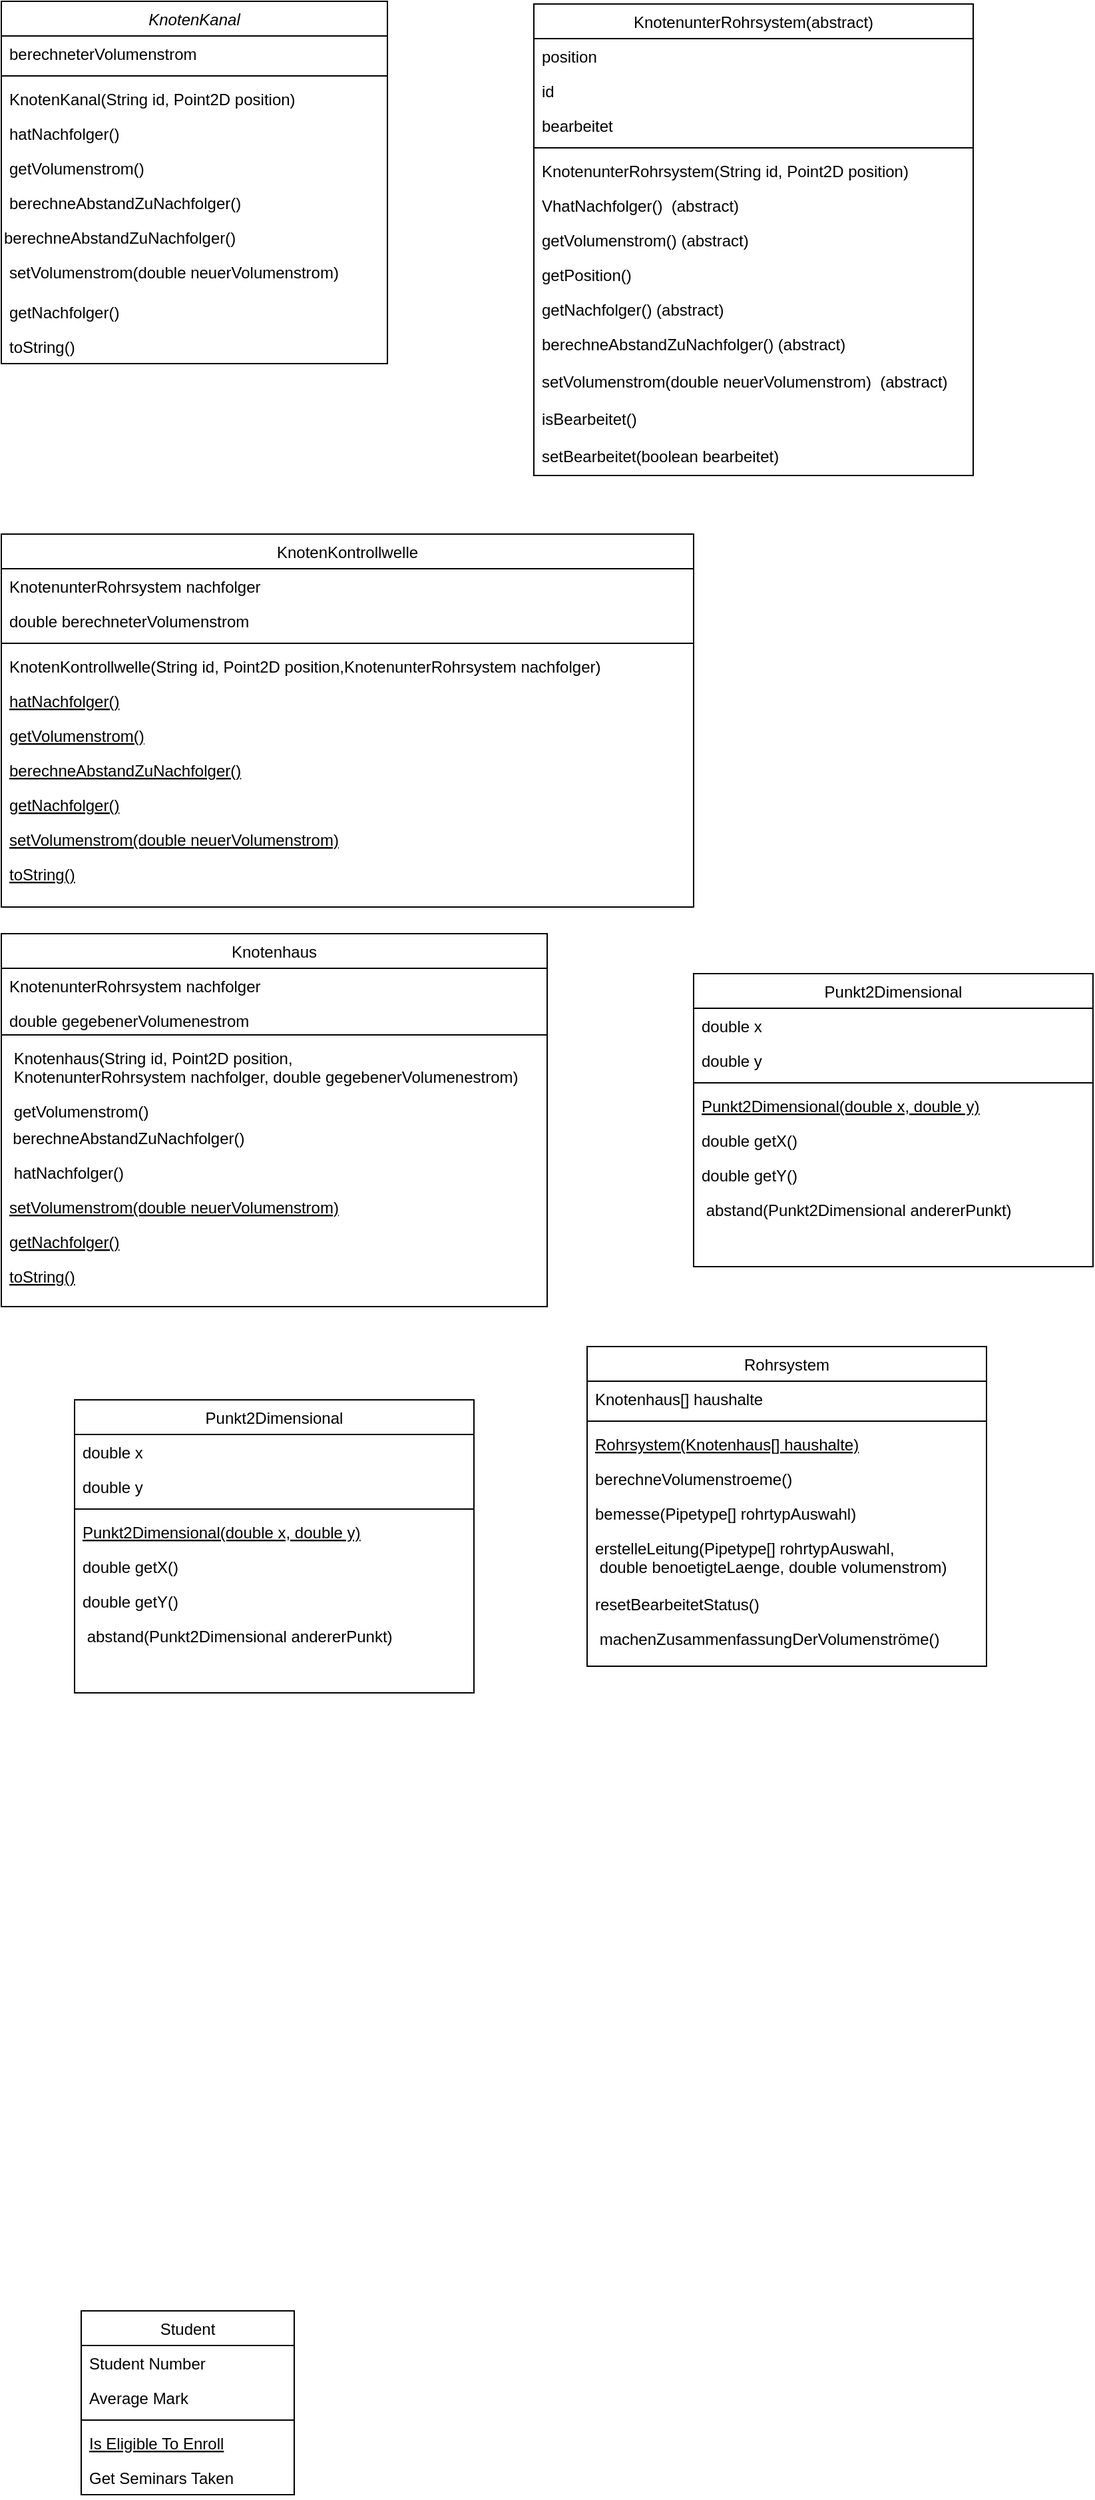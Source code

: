 <mxfile version="21.0.6" type="github">
  <diagram id="C5RBs43oDa-KdzZeNtuy" name="Page-1">
    <mxGraphModel dx="880" dy="522" grid="1" gridSize="10" guides="1" tooltips="1" connect="1" arrows="1" fold="1" page="1" pageScale="1" pageWidth="827" pageHeight="1169" math="0" shadow="0">
      <root>
        <mxCell id="WIyWlLk6GJQsqaUBKTNV-0" />
        <mxCell id="WIyWlLk6GJQsqaUBKTNV-1" parent="WIyWlLk6GJQsqaUBKTNV-0" />
        <mxCell id="zkfFHV4jXpPFQw0GAbJ--0" value="KnotenKanal" style="swimlane;fontStyle=2;align=center;verticalAlign=top;childLayout=stackLayout;horizontal=1;startSize=26;horizontalStack=0;resizeParent=1;resizeLast=0;collapsible=1;marginBottom=0;rounded=0;shadow=0;strokeWidth=1;" parent="WIyWlLk6GJQsqaUBKTNV-1" vertex="1">
          <mxGeometry y="20" width="290" height="272" as="geometry">
            <mxRectangle x="10" y="20" width="160" height="26" as="alternateBounds" />
          </mxGeometry>
        </mxCell>
        <mxCell id="zkfFHV4jXpPFQw0GAbJ--5" value="berechneterVolumenstrom" style="text;align=left;verticalAlign=top;spacingLeft=4;spacingRight=4;overflow=hidden;rotatable=0;points=[[0,0.5],[1,0.5]];portConstraint=eastwest;" parent="zkfFHV4jXpPFQw0GAbJ--0" vertex="1">
          <mxGeometry y="26" width="290" height="26" as="geometry" />
        </mxCell>
        <mxCell id="zkfFHV4jXpPFQw0GAbJ--4" value="" style="line;html=1;strokeWidth=1;align=left;verticalAlign=middle;spacingTop=-1;spacingLeft=3;spacingRight=3;rotatable=0;labelPosition=right;points=[];portConstraint=eastwest;" parent="zkfFHV4jXpPFQw0GAbJ--0" vertex="1">
          <mxGeometry y="52" width="290" height="8" as="geometry" />
        </mxCell>
        <mxCell id="zkfFHV4jXpPFQw0GAbJ--1" value="KnotenKanal(String id, Point2D position)" style="text;align=left;verticalAlign=top;spacingLeft=4;spacingRight=4;overflow=hidden;rotatable=0;points=[[0,0.5],[1,0.5]];portConstraint=eastwest;" parent="zkfFHV4jXpPFQw0GAbJ--0" vertex="1">
          <mxGeometry y="60" width="290" height="26" as="geometry" />
        </mxCell>
        <mxCell id="zkfFHV4jXpPFQw0GAbJ--2" value="hatNachfolger()" style="text;align=left;verticalAlign=top;spacingLeft=4;spacingRight=4;overflow=hidden;rotatable=0;points=[[0,0.5],[1,0.5]];portConstraint=eastwest;rounded=0;shadow=0;html=0;" parent="zkfFHV4jXpPFQw0GAbJ--0" vertex="1">
          <mxGeometry y="86" width="290" height="26" as="geometry" />
        </mxCell>
        <mxCell id="zkfFHV4jXpPFQw0GAbJ--3" value="getVolumenstrom()" style="text;align=left;verticalAlign=top;spacingLeft=4;spacingRight=4;overflow=hidden;rotatable=0;points=[[0,0.5],[1,0.5]];portConstraint=eastwest;rounded=0;shadow=0;html=0;" parent="zkfFHV4jXpPFQw0GAbJ--0" vertex="1">
          <mxGeometry y="112" width="290" height="26" as="geometry" />
        </mxCell>
        <mxCell id="HBbwDd3GigiQVLhsnG5Q-20" value="berechneAbstandZuNachfolger()" style="text;align=left;verticalAlign=top;spacingLeft=4;spacingRight=4;overflow=hidden;rotatable=0;points=[[0,0.5],[1,0.5]];portConstraint=eastwest;rounded=0;shadow=0;html=0;" vertex="1" parent="zkfFHV4jXpPFQw0GAbJ--0">
          <mxGeometry y="138" width="290" height="26" as="geometry" />
        </mxCell>
        <mxCell id="HBbwDd3GigiQVLhsnG5Q-19" value="berechneAbstandZuNachfolger()" style="text;whiteSpace=wrap;html=1;" vertex="1" parent="zkfFHV4jXpPFQw0GAbJ--0">
          <mxGeometry y="164" width="290" height="26" as="geometry" />
        </mxCell>
        <mxCell id="HBbwDd3GigiQVLhsnG5Q-22" value="setVolumenstrom(double neuerVolumenstrom)" style="text;align=left;verticalAlign=top;spacingLeft=4;spacingRight=4;overflow=hidden;rotatable=0;points=[[0,0.5],[1,0.5]];portConstraint=eastwest;rounded=0;shadow=0;html=0;" vertex="1" parent="zkfFHV4jXpPFQw0GAbJ--0">
          <mxGeometry y="190" width="290" height="30" as="geometry" />
        </mxCell>
        <mxCell id="HBbwDd3GigiQVLhsnG5Q-21" value="getNachfolger()" style="text;align=left;verticalAlign=top;spacingLeft=4;spacingRight=4;overflow=hidden;rotatable=0;points=[[0,0.5],[1,0.5]];portConstraint=eastwest;rounded=0;shadow=0;html=0;" vertex="1" parent="zkfFHV4jXpPFQw0GAbJ--0">
          <mxGeometry y="220" width="290" height="26" as="geometry" />
        </mxCell>
        <mxCell id="HBbwDd3GigiQVLhsnG5Q-23" value="toString()" style="text;align=left;verticalAlign=top;spacingLeft=4;spacingRight=4;overflow=hidden;rotatable=0;points=[[0,0.5],[1,0.5]];portConstraint=eastwest;rounded=0;shadow=0;html=0;" vertex="1" parent="zkfFHV4jXpPFQw0GAbJ--0">
          <mxGeometry y="246" width="290" height="26" as="geometry" />
        </mxCell>
        <mxCell id="zkfFHV4jXpPFQw0GAbJ--6" value="KnotenKontrollwelle" style="swimlane;fontStyle=0;align=center;verticalAlign=top;childLayout=stackLayout;horizontal=1;startSize=26;horizontalStack=0;resizeParent=1;resizeLast=0;collapsible=1;marginBottom=0;rounded=0;shadow=0;strokeWidth=1;" parent="WIyWlLk6GJQsqaUBKTNV-1" vertex="1">
          <mxGeometry y="420" width="520" height="280" as="geometry">
            <mxRectangle x="130" y="380" width="160" height="26" as="alternateBounds" />
          </mxGeometry>
        </mxCell>
        <mxCell id="zkfFHV4jXpPFQw0GAbJ--7" value="KnotenunterRohrsystem nachfolger" style="text;align=left;verticalAlign=top;spacingLeft=4;spacingRight=4;overflow=hidden;rotatable=0;points=[[0,0.5],[1,0.5]];portConstraint=eastwest;" parent="zkfFHV4jXpPFQw0GAbJ--6" vertex="1">
          <mxGeometry y="26" width="520" height="26" as="geometry" />
        </mxCell>
        <mxCell id="zkfFHV4jXpPFQw0GAbJ--8" value="double berechneterVolumenstrom" style="text;align=left;verticalAlign=top;spacingLeft=4;spacingRight=4;overflow=hidden;rotatable=0;points=[[0,0.5],[1,0.5]];portConstraint=eastwest;rounded=0;shadow=0;html=0;" parent="zkfFHV4jXpPFQw0GAbJ--6" vertex="1">
          <mxGeometry y="52" width="520" height="26" as="geometry" />
        </mxCell>
        <mxCell id="zkfFHV4jXpPFQw0GAbJ--9" value="" style="line;html=1;strokeWidth=1;align=left;verticalAlign=middle;spacingTop=-1;spacingLeft=3;spacingRight=3;rotatable=0;labelPosition=right;points=[];portConstraint=eastwest;" parent="zkfFHV4jXpPFQw0GAbJ--6" vertex="1">
          <mxGeometry y="78" width="520" height="8" as="geometry" />
        </mxCell>
        <mxCell id="zkfFHV4jXpPFQw0GAbJ--11" value="KnotenKontrollwelle(String id, Point2D position,KnotenunterRohrsystem nachfolger)" style="text;align=left;verticalAlign=top;spacingLeft=4;spacingRight=4;overflow=hidden;rotatable=0;points=[[0,0.5],[1,0.5]];portConstraint=eastwest;" parent="zkfFHV4jXpPFQw0GAbJ--6" vertex="1">
          <mxGeometry y="86" width="520" height="26" as="geometry" />
        </mxCell>
        <mxCell id="zkfFHV4jXpPFQw0GAbJ--10" value="hatNachfolger()" style="text;align=left;verticalAlign=top;spacingLeft=4;spacingRight=4;overflow=hidden;rotatable=0;points=[[0,0.5],[1,0.5]];portConstraint=eastwest;fontStyle=4" parent="zkfFHV4jXpPFQw0GAbJ--6" vertex="1">
          <mxGeometry y="112" width="520" height="26" as="geometry" />
        </mxCell>
        <mxCell id="HBbwDd3GigiQVLhsnG5Q-30" value="getVolumenstrom()" style="text;align=left;verticalAlign=top;spacingLeft=4;spacingRight=4;overflow=hidden;rotatable=0;points=[[0,0.5],[1,0.5]];portConstraint=eastwest;fontStyle=4" vertex="1" parent="zkfFHV4jXpPFQw0GAbJ--6">
          <mxGeometry y="138" width="520" height="26" as="geometry" />
        </mxCell>
        <mxCell id="HBbwDd3GigiQVLhsnG5Q-31" value="berechneAbstandZuNachfolger()" style="text;align=left;verticalAlign=top;spacingLeft=4;spacingRight=4;overflow=hidden;rotatable=0;points=[[0,0.5],[1,0.5]];portConstraint=eastwest;fontStyle=4" vertex="1" parent="zkfFHV4jXpPFQw0GAbJ--6">
          <mxGeometry y="164" width="520" height="26" as="geometry" />
        </mxCell>
        <mxCell id="HBbwDd3GigiQVLhsnG5Q-32" value="getNachfolger()" style="text;align=left;verticalAlign=top;spacingLeft=4;spacingRight=4;overflow=hidden;rotatable=0;points=[[0,0.5],[1,0.5]];portConstraint=eastwest;fontStyle=4" vertex="1" parent="zkfFHV4jXpPFQw0GAbJ--6">
          <mxGeometry y="190" width="520" height="26" as="geometry" />
        </mxCell>
        <mxCell id="HBbwDd3GigiQVLhsnG5Q-33" value="setVolumenstrom(double neuerVolumenstrom)" style="text;align=left;verticalAlign=top;spacingLeft=4;spacingRight=4;overflow=hidden;rotatable=0;points=[[0,0.5],[1,0.5]];portConstraint=eastwest;fontStyle=4" vertex="1" parent="zkfFHV4jXpPFQw0GAbJ--6">
          <mxGeometry y="216" width="520" height="26" as="geometry" />
        </mxCell>
        <mxCell id="HBbwDd3GigiQVLhsnG5Q-34" value="toString()" style="text;align=left;verticalAlign=top;spacingLeft=4;spacingRight=4;overflow=hidden;rotatable=0;points=[[0,0.5],[1,0.5]];portConstraint=eastwest;fontStyle=4" vertex="1" parent="zkfFHV4jXpPFQw0GAbJ--6">
          <mxGeometry y="242" width="520" height="26" as="geometry" />
        </mxCell>
        <mxCell id="zkfFHV4jXpPFQw0GAbJ--17" value="KnotenunterRohrsystem(abstract)" style="swimlane;fontStyle=0;align=center;verticalAlign=top;childLayout=stackLayout;horizontal=1;startSize=26;horizontalStack=0;resizeParent=1;resizeLast=0;collapsible=1;marginBottom=0;rounded=0;shadow=0;strokeWidth=1;" parent="WIyWlLk6GJQsqaUBKTNV-1" vertex="1">
          <mxGeometry x="400" y="22" width="330" height="354" as="geometry">
            <mxRectangle x="550" y="140" width="160" height="26" as="alternateBounds" />
          </mxGeometry>
        </mxCell>
        <mxCell id="zkfFHV4jXpPFQw0GAbJ--18" value="position" style="text;align=left;verticalAlign=top;spacingLeft=4;spacingRight=4;overflow=hidden;rotatable=0;points=[[0,0.5],[1,0.5]];portConstraint=eastwest;" parent="zkfFHV4jXpPFQw0GAbJ--17" vertex="1">
          <mxGeometry y="26" width="330" height="26" as="geometry" />
        </mxCell>
        <mxCell id="zkfFHV4jXpPFQw0GAbJ--19" value="id" style="text;align=left;verticalAlign=top;spacingLeft=4;spacingRight=4;overflow=hidden;rotatable=0;points=[[0,0.5],[1,0.5]];portConstraint=eastwest;rounded=0;shadow=0;html=0;" parent="zkfFHV4jXpPFQw0GAbJ--17" vertex="1">
          <mxGeometry y="52" width="330" height="26" as="geometry" />
        </mxCell>
        <mxCell id="zkfFHV4jXpPFQw0GAbJ--20" value="bearbeitet" style="text;align=left;verticalAlign=top;spacingLeft=4;spacingRight=4;overflow=hidden;rotatable=0;points=[[0,0.5],[1,0.5]];portConstraint=eastwest;rounded=0;shadow=0;html=0;" parent="zkfFHV4jXpPFQw0GAbJ--17" vertex="1">
          <mxGeometry y="78" width="330" height="26" as="geometry" />
        </mxCell>
        <mxCell id="zkfFHV4jXpPFQw0GAbJ--23" value="" style="line;html=1;strokeWidth=1;align=left;verticalAlign=middle;spacingTop=-1;spacingLeft=3;spacingRight=3;rotatable=0;labelPosition=right;points=[];portConstraint=eastwest;" parent="zkfFHV4jXpPFQw0GAbJ--17" vertex="1">
          <mxGeometry y="104" width="330" height="8" as="geometry" />
        </mxCell>
        <mxCell id="zkfFHV4jXpPFQw0GAbJ--21" value="KnotenunterRohrsystem(String id, Point2D position)" style="text;align=left;verticalAlign=top;spacingLeft=4;spacingRight=4;overflow=hidden;rotatable=0;points=[[0,0.5],[1,0.5]];portConstraint=eastwest;rounded=0;shadow=0;html=0;" parent="zkfFHV4jXpPFQw0GAbJ--17" vertex="1">
          <mxGeometry y="112" width="330" height="26" as="geometry" />
        </mxCell>
        <mxCell id="zkfFHV4jXpPFQw0GAbJ--22" value="VhatNachfolger()  (abstract)" style="text;align=left;verticalAlign=top;spacingLeft=4;spacingRight=4;overflow=hidden;rotatable=0;points=[[0,0.5],[1,0.5]];portConstraint=eastwest;rounded=0;shadow=0;html=0;" parent="zkfFHV4jXpPFQw0GAbJ--17" vertex="1">
          <mxGeometry y="138" width="330" height="26" as="geometry" />
        </mxCell>
        <mxCell id="zkfFHV4jXpPFQw0GAbJ--24" value="getVolumenstrom() (abstract)" style="text;align=left;verticalAlign=top;spacingLeft=4;spacingRight=4;overflow=hidden;rotatable=0;points=[[0,0.5],[1,0.5]];portConstraint=eastwest;" parent="zkfFHV4jXpPFQw0GAbJ--17" vertex="1">
          <mxGeometry y="164" width="330" height="26" as="geometry" />
        </mxCell>
        <mxCell id="zkfFHV4jXpPFQw0GAbJ--25" value="getPosition()" style="text;align=left;verticalAlign=top;spacingLeft=4;spacingRight=4;overflow=hidden;rotatable=0;points=[[0,0.5],[1,0.5]];portConstraint=eastwest;" parent="zkfFHV4jXpPFQw0GAbJ--17" vertex="1">
          <mxGeometry y="190" width="330" height="26" as="geometry" />
        </mxCell>
        <mxCell id="HBbwDd3GigiQVLhsnG5Q-24" value="getNachfolger() (abstract)" style="text;align=left;verticalAlign=top;spacingLeft=4;spacingRight=4;overflow=hidden;rotatable=0;points=[[0,0.5],[1,0.5]];portConstraint=eastwest;" vertex="1" parent="zkfFHV4jXpPFQw0GAbJ--17">
          <mxGeometry y="216" width="330" height="26" as="geometry" />
        </mxCell>
        <mxCell id="HBbwDd3GigiQVLhsnG5Q-25" value="berechneAbstandZuNachfolger() (abstract)" style="text;align=left;verticalAlign=top;spacingLeft=4;spacingRight=4;overflow=hidden;rotatable=0;points=[[0,0.5],[1,0.5]];portConstraint=eastwest;" vertex="1" parent="zkfFHV4jXpPFQw0GAbJ--17">
          <mxGeometry y="242" width="330" height="28" as="geometry" />
        </mxCell>
        <mxCell id="HBbwDd3GigiQVLhsnG5Q-26" value="setVolumenstrom(double neuerVolumenstrom)  (abstract)" style="text;align=left;verticalAlign=top;spacingLeft=4;spacingRight=4;overflow=hidden;rotatable=0;points=[[0,0.5],[1,0.5]];portConstraint=eastwest;" vertex="1" parent="zkfFHV4jXpPFQw0GAbJ--17">
          <mxGeometry y="270" width="330" height="28" as="geometry" />
        </mxCell>
        <mxCell id="HBbwDd3GigiQVLhsnG5Q-27" value="isBearbeitet()" style="text;align=left;verticalAlign=top;spacingLeft=4;spacingRight=4;overflow=hidden;rotatable=0;points=[[0,0.5],[1,0.5]];portConstraint=eastwest;" vertex="1" parent="zkfFHV4jXpPFQw0GAbJ--17">
          <mxGeometry y="298" width="330" height="28" as="geometry" />
        </mxCell>
        <mxCell id="HBbwDd3GigiQVLhsnG5Q-28" value="setBearbeitet(boolean bearbeitet)" style="text;align=left;verticalAlign=top;spacingLeft=4;spacingRight=4;overflow=hidden;rotatable=0;points=[[0,0.5],[1,0.5]];portConstraint=eastwest;" vertex="1" parent="zkfFHV4jXpPFQw0GAbJ--17">
          <mxGeometry y="326" width="330" height="28" as="geometry" />
        </mxCell>
        <mxCell id="HBbwDd3GigiQVLhsnG5Q-0" value="Knotenhaus" style="swimlane;fontStyle=0;align=center;verticalAlign=top;childLayout=stackLayout;horizontal=1;startSize=26;horizontalStack=0;resizeParent=1;resizeLast=0;collapsible=1;marginBottom=0;rounded=0;shadow=0;strokeWidth=1;" vertex="1" parent="WIyWlLk6GJQsqaUBKTNV-1">
          <mxGeometry y="720" width="410" height="280" as="geometry">
            <mxRectangle x="130" y="380" width="160" height="26" as="alternateBounds" />
          </mxGeometry>
        </mxCell>
        <mxCell id="HBbwDd3GigiQVLhsnG5Q-1" value="KnotenunterRohrsystem nachfolger" style="text;align=left;verticalAlign=top;spacingLeft=4;spacingRight=4;overflow=hidden;rotatable=0;points=[[0,0.5],[1,0.5]];portConstraint=eastwest;" vertex="1" parent="HBbwDd3GigiQVLhsnG5Q-0">
          <mxGeometry y="26" width="410" height="26" as="geometry" />
        </mxCell>
        <mxCell id="HBbwDd3GigiQVLhsnG5Q-2" value="double gegebenerVolumenestrom" style="text;align=left;verticalAlign=top;spacingLeft=4;spacingRight=4;overflow=hidden;rotatable=0;points=[[0,0.5],[1,0.5]];portConstraint=eastwest;rounded=0;shadow=0;html=0;" vertex="1" parent="HBbwDd3GigiQVLhsnG5Q-0">
          <mxGeometry y="52" width="410" height="20" as="geometry" />
        </mxCell>
        <mxCell id="HBbwDd3GigiQVLhsnG5Q-3" value="" style="line;html=1;strokeWidth=1;align=left;verticalAlign=middle;spacingTop=-1;spacingLeft=3;spacingRight=3;rotatable=0;labelPosition=right;points=[];portConstraint=eastwest;" vertex="1" parent="HBbwDd3GigiQVLhsnG5Q-0">
          <mxGeometry y="72" width="410" height="8" as="geometry" />
        </mxCell>
        <mxCell id="HBbwDd3GigiQVLhsnG5Q-37" value=" Knotenhaus(String id, Point2D position,&#xa; KnotenunterRohrsystem nachfolger, double gegebenerVolumenestrom)" style="text;align=left;verticalAlign=top;spacingLeft=4;spacingRight=4;overflow=hidden;rotatable=0;points=[[0,0.5],[1,0.5]];portConstraint=eastwest;rounded=0;shadow=0;html=0;" vertex="1" parent="HBbwDd3GigiQVLhsnG5Q-0">
          <mxGeometry y="80" width="410" height="40" as="geometry" />
        </mxCell>
        <mxCell id="HBbwDd3GigiQVLhsnG5Q-54" value=" getVolumenstrom()" style="text;align=left;verticalAlign=top;spacingLeft=4;spacingRight=4;overflow=hidden;rotatable=0;points=[[0,0.5],[1,0.5]];portConstraint=eastwest;rounded=0;shadow=0;html=0;" vertex="1" parent="HBbwDd3GigiQVLhsnG5Q-0">
          <mxGeometry y="120" width="410" height="20" as="geometry" />
        </mxCell>
        <mxCell id="HBbwDd3GigiQVLhsnG5Q-56" value="&amp;nbsp; berechneAbstandZuNachfolger()" style="text;whiteSpace=wrap;html=1;" vertex="1" parent="HBbwDd3GigiQVLhsnG5Q-0">
          <mxGeometry y="140" width="410" height="26" as="geometry" />
        </mxCell>
        <mxCell id="HBbwDd3GigiQVLhsnG5Q-53" value=" hatNachfolger()" style="text;align=left;verticalAlign=top;spacingLeft=4;spacingRight=4;overflow=hidden;rotatable=0;points=[[0,0.5],[1,0.5]];portConstraint=eastwest;rounded=0;shadow=0;html=0;" vertex="1" parent="HBbwDd3GigiQVLhsnG5Q-0">
          <mxGeometry y="166" width="410" height="26" as="geometry" />
        </mxCell>
        <mxCell id="HBbwDd3GigiQVLhsnG5Q-59" value="setVolumenstrom(double neuerVolumenstrom)" style="text;align=left;verticalAlign=top;spacingLeft=4;spacingRight=4;overflow=hidden;rotatable=0;points=[[0,0.5],[1,0.5]];portConstraint=eastwest;fontStyle=4" vertex="1" parent="HBbwDd3GigiQVLhsnG5Q-0">
          <mxGeometry y="192" width="410" height="26" as="geometry" />
        </mxCell>
        <mxCell id="HBbwDd3GigiQVLhsnG5Q-58" value="getNachfolger()" style="text;align=left;verticalAlign=top;spacingLeft=4;spacingRight=4;overflow=hidden;rotatable=0;points=[[0,0.5],[1,0.5]];portConstraint=eastwest;fontStyle=4" vertex="1" parent="HBbwDd3GigiQVLhsnG5Q-0">
          <mxGeometry y="218" width="410" height="26" as="geometry" />
        </mxCell>
        <mxCell id="HBbwDd3GigiQVLhsnG5Q-60" value="toString()" style="text;align=left;verticalAlign=top;spacingLeft=4;spacingRight=4;overflow=hidden;rotatable=0;points=[[0,0.5],[1,0.5]];portConstraint=eastwest;fontStyle=4" vertex="1" parent="HBbwDd3GigiQVLhsnG5Q-0">
          <mxGeometry y="244" width="410" height="26" as="geometry" />
        </mxCell>
        <mxCell id="HBbwDd3GigiQVLhsnG5Q-6" value="Punkt2Dimensional" style="swimlane;fontStyle=0;align=center;verticalAlign=top;childLayout=stackLayout;horizontal=1;startSize=26;horizontalStack=0;resizeParent=1;resizeLast=0;collapsible=1;marginBottom=0;rounded=0;shadow=0;strokeWidth=1;" vertex="1" parent="WIyWlLk6GJQsqaUBKTNV-1">
          <mxGeometry x="520" y="750" width="300" height="220" as="geometry">
            <mxRectangle x="130" y="380" width="160" height="26" as="alternateBounds" />
          </mxGeometry>
        </mxCell>
        <mxCell id="HBbwDd3GigiQVLhsnG5Q-7" value="double x" style="text;align=left;verticalAlign=top;spacingLeft=4;spacingRight=4;overflow=hidden;rotatable=0;points=[[0,0.5],[1,0.5]];portConstraint=eastwest;" vertex="1" parent="HBbwDd3GigiQVLhsnG5Q-6">
          <mxGeometry y="26" width="300" height="26" as="geometry" />
        </mxCell>
        <mxCell id="HBbwDd3GigiQVLhsnG5Q-8" value="double y" style="text;align=left;verticalAlign=top;spacingLeft=4;spacingRight=4;overflow=hidden;rotatable=0;points=[[0,0.5],[1,0.5]];portConstraint=eastwest;rounded=0;shadow=0;html=0;" vertex="1" parent="HBbwDd3GigiQVLhsnG5Q-6">
          <mxGeometry y="52" width="300" height="26" as="geometry" />
        </mxCell>
        <mxCell id="HBbwDd3GigiQVLhsnG5Q-9" value="" style="line;html=1;strokeWidth=1;align=left;verticalAlign=middle;spacingTop=-1;spacingLeft=3;spacingRight=3;rotatable=0;labelPosition=right;points=[];portConstraint=eastwest;" vertex="1" parent="HBbwDd3GigiQVLhsnG5Q-6">
          <mxGeometry y="78" width="300" height="8" as="geometry" />
        </mxCell>
        <mxCell id="HBbwDd3GigiQVLhsnG5Q-10" value="Punkt2Dimensional(double x, double y)" style="text;align=left;verticalAlign=top;spacingLeft=4;spacingRight=4;overflow=hidden;rotatable=0;points=[[0,0.5],[1,0.5]];portConstraint=eastwest;fontStyle=4" vertex="1" parent="HBbwDd3GigiQVLhsnG5Q-6">
          <mxGeometry y="86" width="300" height="26" as="geometry" />
        </mxCell>
        <mxCell id="HBbwDd3GigiQVLhsnG5Q-11" value="double getX()" style="text;align=left;verticalAlign=top;spacingLeft=4;spacingRight=4;overflow=hidden;rotatable=0;points=[[0,0.5],[1,0.5]];portConstraint=eastwest;" vertex="1" parent="HBbwDd3GigiQVLhsnG5Q-6">
          <mxGeometry y="112" width="300" height="26" as="geometry" />
        </mxCell>
        <mxCell id="HBbwDd3GigiQVLhsnG5Q-61" value="double getY()" style="text;align=left;verticalAlign=top;spacingLeft=4;spacingRight=4;overflow=hidden;rotatable=0;points=[[0,0.5],[1,0.5]];portConstraint=eastwest;" vertex="1" parent="HBbwDd3GigiQVLhsnG5Q-6">
          <mxGeometry y="138" width="300" height="26" as="geometry" />
        </mxCell>
        <mxCell id="HBbwDd3GigiQVLhsnG5Q-62" value=" abstand(Punkt2Dimensional andererPunkt)" style="text;align=left;verticalAlign=top;spacingLeft=4;spacingRight=4;overflow=hidden;rotatable=0;points=[[0,0.5],[1,0.5]];portConstraint=eastwest;" vertex="1" parent="HBbwDd3GigiQVLhsnG5Q-6">
          <mxGeometry y="164" width="300" height="26" as="geometry" />
        </mxCell>
        <mxCell id="HBbwDd3GigiQVLhsnG5Q-12" value="Student" style="swimlane;fontStyle=0;align=center;verticalAlign=top;childLayout=stackLayout;horizontal=1;startSize=26;horizontalStack=0;resizeParent=1;resizeLast=0;collapsible=1;marginBottom=0;rounded=0;shadow=0;strokeWidth=1;" vertex="1" parent="WIyWlLk6GJQsqaUBKTNV-1">
          <mxGeometry x="60" y="1754" width="160" height="138" as="geometry">
            <mxRectangle x="130" y="380" width="160" height="26" as="alternateBounds" />
          </mxGeometry>
        </mxCell>
        <mxCell id="HBbwDd3GigiQVLhsnG5Q-13" value="Student Number" style="text;align=left;verticalAlign=top;spacingLeft=4;spacingRight=4;overflow=hidden;rotatable=0;points=[[0,0.5],[1,0.5]];portConstraint=eastwest;" vertex="1" parent="HBbwDd3GigiQVLhsnG5Q-12">
          <mxGeometry y="26" width="160" height="26" as="geometry" />
        </mxCell>
        <mxCell id="HBbwDd3GigiQVLhsnG5Q-14" value="Average Mark" style="text;align=left;verticalAlign=top;spacingLeft=4;spacingRight=4;overflow=hidden;rotatable=0;points=[[0,0.5],[1,0.5]];portConstraint=eastwest;rounded=0;shadow=0;html=0;" vertex="1" parent="HBbwDd3GigiQVLhsnG5Q-12">
          <mxGeometry y="52" width="160" height="26" as="geometry" />
        </mxCell>
        <mxCell id="HBbwDd3GigiQVLhsnG5Q-15" value="" style="line;html=1;strokeWidth=1;align=left;verticalAlign=middle;spacingTop=-1;spacingLeft=3;spacingRight=3;rotatable=0;labelPosition=right;points=[];portConstraint=eastwest;" vertex="1" parent="HBbwDd3GigiQVLhsnG5Q-12">
          <mxGeometry y="78" width="160" height="8" as="geometry" />
        </mxCell>
        <mxCell id="HBbwDd3GigiQVLhsnG5Q-16" value="Is Eligible To Enroll" style="text;align=left;verticalAlign=top;spacingLeft=4;spacingRight=4;overflow=hidden;rotatable=0;points=[[0,0.5],[1,0.5]];portConstraint=eastwest;fontStyle=4" vertex="1" parent="HBbwDd3GigiQVLhsnG5Q-12">
          <mxGeometry y="86" width="160" height="26" as="geometry" />
        </mxCell>
        <mxCell id="HBbwDd3GigiQVLhsnG5Q-17" value="Get Seminars Taken" style="text;align=left;verticalAlign=top;spacingLeft=4;spacingRight=4;overflow=hidden;rotatable=0;points=[[0,0.5],[1,0.5]];portConstraint=eastwest;" vertex="1" parent="HBbwDd3GigiQVLhsnG5Q-12">
          <mxGeometry y="112" width="160" height="26" as="geometry" />
        </mxCell>
        <mxCell id="HBbwDd3GigiQVLhsnG5Q-63" value="Rohrsystem" style="swimlane;fontStyle=0;align=center;verticalAlign=top;childLayout=stackLayout;horizontal=1;startSize=26;horizontalStack=0;resizeParent=1;resizeLast=0;collapsible=1;marginBottom=0;rounded=0;shadow=0;strokeWidth=1;" vertex="1" parent="WIyWlLk6GJQsqaUBKTNV-1">
          <mxGeometry x="440" y="1030" width="300" height="240" as="geometry">
            <mxRectangle x="130" y="380" width="160" height="26" as="alternateBounds" />
          </mxGeometry>
        </mxCell>
        <mxCell id="HBbwDd3GigiQVLhsnG5Q-64" value="Knotenhaus[] haushalte" style="text;align=left;verticalAlign=top;spacingLeft=4;spacingRight=4;overflow=hidden;rotatable=0;points=[[0,0.5],[1,0.5]];portConstraint=eastwest;" vertex="1" parent="HBbwDd3GigiQVLhsnG5Q-63">
          <mxGeometry y="26" width="300" height="26" as="geometry" />
        </mxCell>
        <mxCell id="HBbwDd3GigiQVLhsnG5Q-66" value="" style="line;html=1;strokeWidth=1;align=left;verticalAlign=middle;spacingTop=-1;spacingLeft=3;spacingRight=3;rotatable=0;labelPosition=right;points=[];portConstraint=eastwest;" vertex="1" parent="HBbwDd3GigiQVLhsnG5Q-63">
          <mxGeometry y="52" width="300" height="8" as="geometry" />
        </mxCell>
        <mxCell id="HBbwDd3GigiQVLhsnG5Q-67" value="Rohrsystem(Knotenhaus[] haushalte)" style="text;align=left;verticalAlign=top;spacingLeft=4;spacingRight=4;overflow=hidden;rotatable=0;points=[[0,0.5],[1,0.5]];portConstraint=eastwest;fontStyle=4" vertex="1" parent="HBbwDd3GigiQVLhsnG5Q-63">
          <mxGeometry y="60" width="300" height="26" as="geometry" />
        </mxCell>
        <mxCell id="HBbwDd3GigiQVLhsnG5Q-68" value="berechneVolumenstroeme()" style="text;align=left;verticalAlign=top;spacingLeft=4;spacingRight=4;overflow=hidden;rotatable=0;points=[[0,0.5],[1,0.5]];portConstraint=eastwest;" vertex="1" parent="HBbwDd3GigiQVLhsnG5Q-63">
          <mxGeometry y="86" width="300" height="26" as="geometry" />
        </mxCell>
        <mxCell id="HBbwDd3GigiQVLhsnG5Q-69" value="bemesse(Pipetype[] rohrtypAuswahl)" style="text;align=left;verticalAlign=top;spacingLeft=4;spacingRight=4;overflow=hidden;rotatable=0;points=[[0,0.5],[1,0.5]];portConstraint=eastwest;" vertex="1" parent="HBbwDd3GigiQVLhsnG5Q-63">
          <mxGeometry y="112" width="300" height="26" as="geometry" />
        </mxCell>
        <mxCell id="HBbwDd3GigiQVLhsnG5Q-70" value="erstelleLeitung(Pipetype[] rohrtypAuswahl,&#xa; double benoetigteLaenge, double volumenstrom)" style="text;align=left;verticalAlign=top;spacingLeft=4;spacingRight=4;overflow=hidden;rotatable=0;points=[[0,0.5],[1,0.5]];portConstraint=eastwest;" vertex="1" parent="HBbwDd3GigiQVLhsnG5Q-63">
          <mxGeometry y="138" width="300" height="42" as="geometry" />
        </mxCell>
        <mxCell id="HBbwDd3GigiQVLhsnG5Q-71" value="resetBearbeitetStatus()" style="text;align=left;verticalAlign=top;spacingLeft=4;spacingRight=4;overflow=hidden;rotatable=0;points=[[0,0.5],[1,0.5]];portConstraint=eastwest;" vertex="1" parent="HBbwDd3GigiQVLhsnG5Q-63">
          <mxGeometry y="180" width="300" height="26" as="geometry" />
        </mxCell>
        <mxCell id="HBbwDd3GigiQVLhsnG5Q-72" value=" machenZusammenfassungDerVolumenströme()" style="text;align=left;verticalAlign=top;spacingLeft=4;spacingRight=4;overflow=hidden;rotatable=0;points=[[0,0.5],[1,0.5]];portConstraint=eastwest;" vertex="1" parent="HBbwDd3GigiQVLhsnG5Q-63">
          <mxGeometry y="206" width="300" height="26" as="geometry" />
        </mxCell>
        <mxCell id="HBbwDd3GigiQVLhsnG5Q-74" value="Punkt2Dimensional" style="swimlane;fontStyle=0;align=center;verticalAlign=top;childLayout=stackLayout;horizontal=1;startSize=26;horizontalStack=0;resizeParent=1;resizeLast=0;collapsible=1;marginBottom=0;rounded=0;shadow=0;strokeWidth=1;" vertex="1" parent="WIyWlLk6GJQsqaUBKTNV-1">
          <mxGeometry x="55" y="1070" width="300" height="220" as="geometry">
            <mxRectangle x="130" y="380" width="160" height="26" as="alternateBounds" />
          </mxGeometry>
        </mxCell>
        <mxCell id="HBbwDd3GigiQVLhsnG5Q-75" value="double x" style="text;align=left;verticalAlign=top;spacingLeft=4;spacingRight=4;overflow=hidden;rotatable=0;points=[[0,0.5],[1,0.5]];portConstraint=eastwest;" vertex="1" parent="HBbwDd3GigiQVLhsnG5Q-74">
          <mxGeometry y="26" width="300" height="26" as="geometry" />
        </mxCell>
        <mxCell id="HBbwDd3GigiQVLhsnG5Q-76" value="double y" style="text;align=left;verticalAlign=top;spacingLeft=4;spacingRight=4;overflow=hidden;rotatable=0;points=[[0,0.5],[1,0.5]];portConstraint=eastwest;rounded=0;shadow=0;html=0;" vertex="1" parent="HBbwDd3GigiQVLhsnG5Q-74">
          <mxGeometry y="52" width="300" height="26" as="geometry" />
        </mxCell>
        <mxCell id="HBbwDd3GigiQVLhsnG5Q-77" value="" style="line;html=1;strokeWidth=1;align=left;verticalAlign=middle;spacingTop=-1;spacingLeft=3;spacingRight=3;rotatable=0;labelPosition=right;points=[];portConstraint=eastwest;" vertex="1" parent="HBbwDd3GigiQVLhsnG5Q-74">
          <mxGeometry y="78" width="300" height="8" as="geometry" />
        </mxCell>
        <mxCell id="HBbwDd3GigiQVLhsnG5Q-78" value="Punkt2Dimensional(double x, double y)" style="text;align=left;verticalAlign=top;spacingLeft=4;spacingRight=4;overflow=hidden;rotatable=0;points=[[0,0.5],[1,0.5]];portConstraint=eastwest;fontStyle=4" vertex="1" parent="HBbwDd3GigiQVLhsnG5Q-74">
          <mxGeometry y="86" width="300" height="26" as="geometry" />
        </mxCell>
        <mxCell id="HBbwDd3GigiQVLhsnG5Q-79" value="double getX()" style="text;align=left;verticalAlign=top;spacingLeft=4;spacingRight=4;overflow=hidden;rotatable=0;points=[[0,0.5],[1,0.5]];portConstraint=eastwest;" vertex="1" parent="HBbwDd3GigiQVLhsnG5Q-74">
          <mxGeometry y="112" width="300" height="26" as="geometry" />
        </mxCell>
        <mxCell id="HBbwDd3GigiQVLhsnG5Q-80" value="double getY()" style="text;align=left;verticalAlign=top;spacingLeft=4;spacingRight=4;overflow=hidden;rotatable=0;points=[[0,0.5],[1,0.5]];portConstraint=eastwest;" vertex="1" parent="HBbwDd3GigiQVLhsnG5Q-74">
          <mxGeometry y="138" width="300" height="26" as="geometry" />
        </mxCell>
        <mxCell id="HBbwDd3GigiQVLhsnG5Q-81" value=" abstand(Punkt2Dimensional andererPunkt)" style="text;align=left;verticalAlign=top;spacingLeft=4;spacingRight=4;overflow=hidden;rotatable=0;points=[[0,0.5],[1,0.5]];portConstraint=eastwest;" vertex="1" parent="HBbwDd3GigiQVLhsnG5Q-74">
          <mxGeometry y="164" width="300" height="26" as="geometry" />
        </mxCell>
      </root>
    </mxGraphModel>
  </diagram>
</mxfile>
